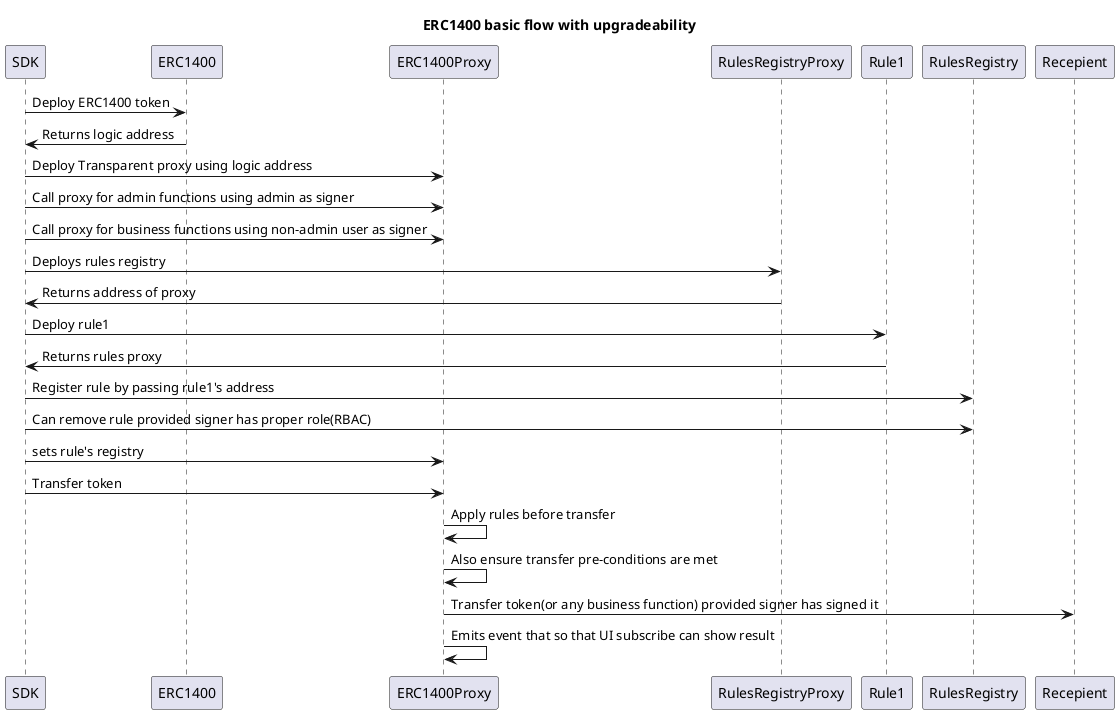 @startuml ERC1400FlowUpgradeability
title ERC1400 basic flow with upgradeability
SDK -> ERC1400: Deploy ERC1400 token
ERC1400 -> SDK: Returns logic address 
SDK -> ERC1400Proxy: Deploy Transparent proxy using logic address
SDK -> ERC1400Proxy: Call proxy for admin functions using admin as signer
SDK -> ERC1400Proxy: Call proxy for business functions using non-admin user as signer

SDK -> RulesRegistryProxy: Deploys rules registry
RulesRegistryProxy -> SDK: Returns address of proxy
SDK -> Rule1: Deploy rule1
Rule1 -> SDK: Returns rules proxy
SDK -> RulesRegistry: Register rule by passing rule1's address
SDK -> RulesRegistry: Can remove rule provided signer has proper role(RBAC)
SDK -> ERC1400Proxy: sets rule's registry
SDK -> ERC1400Proxy: Transfer token
ERC1400Proxy -> ERC1400Proxy: Apply rules before transfer
ERC1400Proxy -> ERC1400Proxy: Also ensure transfer pre-conditions are met
ERC1400Proxy -> Recepient: Transfer token(or any business function) provided signer has signed it
ERC1400Proxy -> ERC1400Proxy: Emits event that so that UI subscribe can show result
@enduml